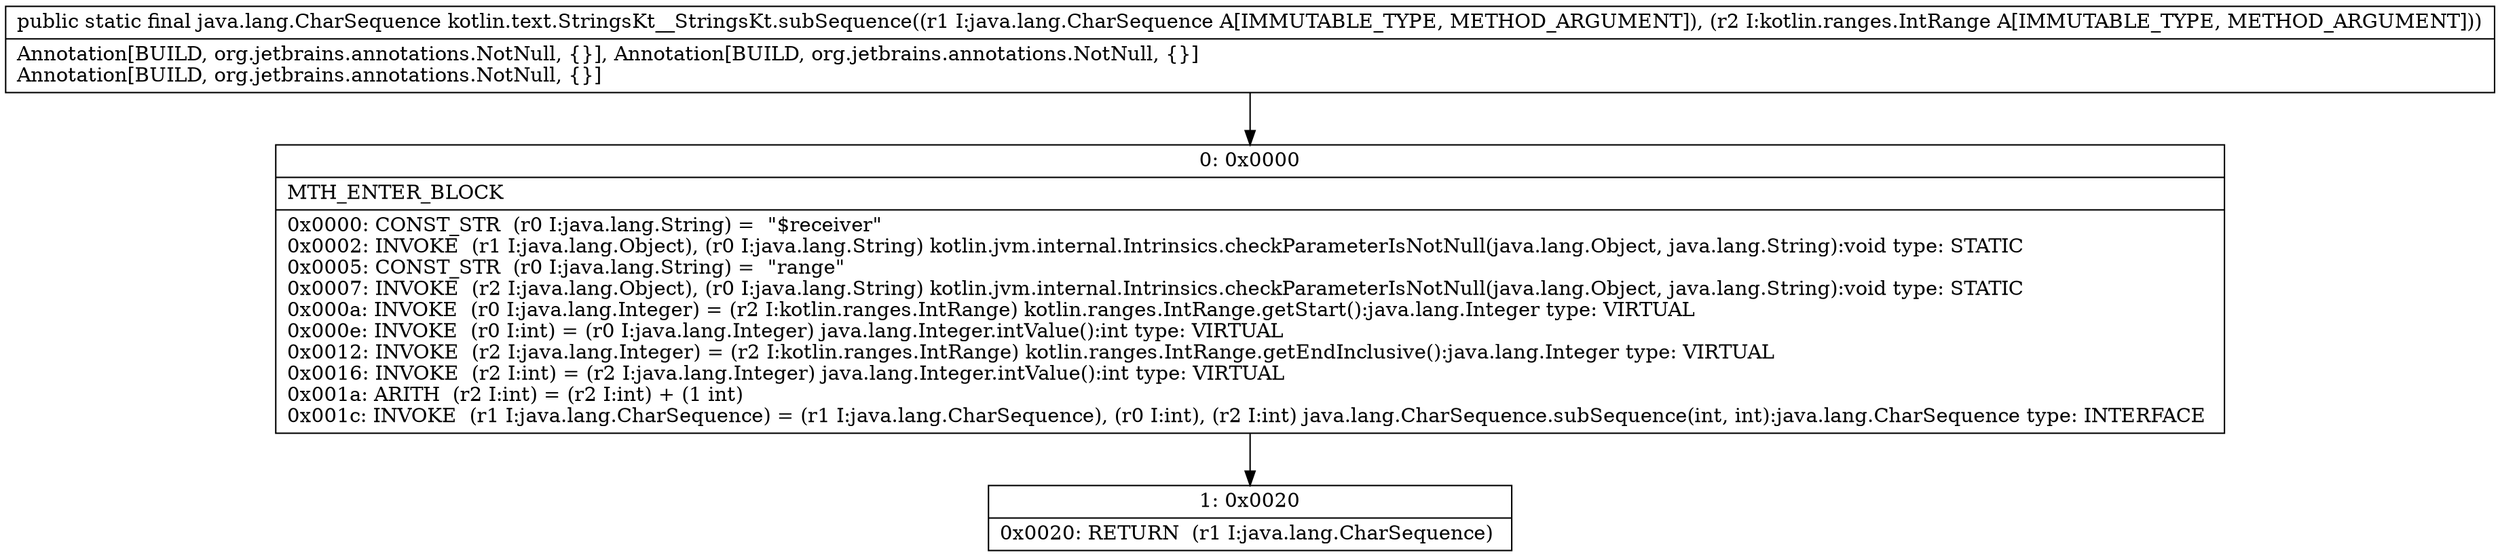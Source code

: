 digraph "CFG forkotlin.text.StringsKt__StringsKt.subSequence(Ljava\/lang\/CharSequence;Lkotlin\/ranges\/IntRange;)Ljava\/lang\/CharSequence;" {
Node_0 [shape=record,label="{0\:\ 0x0000|MTH_ENTER_BLOCK\l|0x0000: CONST_STR  (r0 I:java.lang.String) =  \"$receiver\" \l0x0002: INVOKE  (r1 I:java.lang.Object), (r0 I:java.lang.String) kotlin.jvm.internal.Intrinsics.checkParameterIsNotNull(java.lang.Object, java.lang.String):void type: STATIC \l0x0005: CONST_STR  (r0 I:java.lang.String) =  \"range\" \l0x0007: INVOKE  (r2 I:java.lang.Object), (r0 I:java.lang.String) kotlin.jvm.internal.Intrinsics.checkParameterIsNotNull(java.lang.Object, java.lang.String):void type: STATIC \l0x000a: INVOKE  (r0 I:java.lang.Integer) = (r2 I:kotlin.ranges.IntRange) kotlin.ranges.IntRange.getStart():java.lang.Integer type: VIRTUAL \l0x000e: INVOKE  (r0 I:int) = (r0 I:java.lang.Integer) java.lang.Integer.intValue():int type: VIRTUAL \l0x0012: INVOKE  (r2 I:java.lang.Integer) = (r2 I:kotlin.ranges.IntRange) kotlin.ranges.IntRange.getEndInclusive():java.lang.Integer type: VIRTUAL \l0x0016: INVOKE  (r2 I:int) = (r2 I:java.lang.Integer) java.lang.Integer.intValue():int type: VIRTUAL \l0x001a: ARITH  (r2 I:int) = (r2 I:int) + (1 int) \l0x001c: INVOKE  (r1 I:java.lang.CharSequence) = (r1 I:java.lang.CharSequence), (r0 I:int), (r2 I:int) java.lang.CharSequence.subSequence(int, int):java.lang.CharSequence type: INTERFACE \l}"];
Node_1 [shape=record,label="{1\:\ 0x0020|0x0020: RETURN  (r1 I:java.lang.CharSequence) \l}"];
MethodNode[shape=record,label="{public static final java.lang.CharSequence kotlin.text.StringsKt__StringsKt.subSequence((r1 I:java.lang.CharSequence A[IMMUTABLE_TYPE, METHOD_ARGUMENT]), (r2 I:kotlin.ranges.IntRange A[IMMUTABLE_TYPE, METHOD_ARGUMENT]))  | Annotation[BUILD, org.jetbrains.annotations.NotNull, \{\}], Annotation[BUILD, org.jetbrains.annotations.NotNull, \{\}]\lAnnotation[BUILD, org.jetbrains.annotations.NotNull, \{\}]\l}"];
MethodNode -> Node_0;
Node_0 -> Node_1;
}

